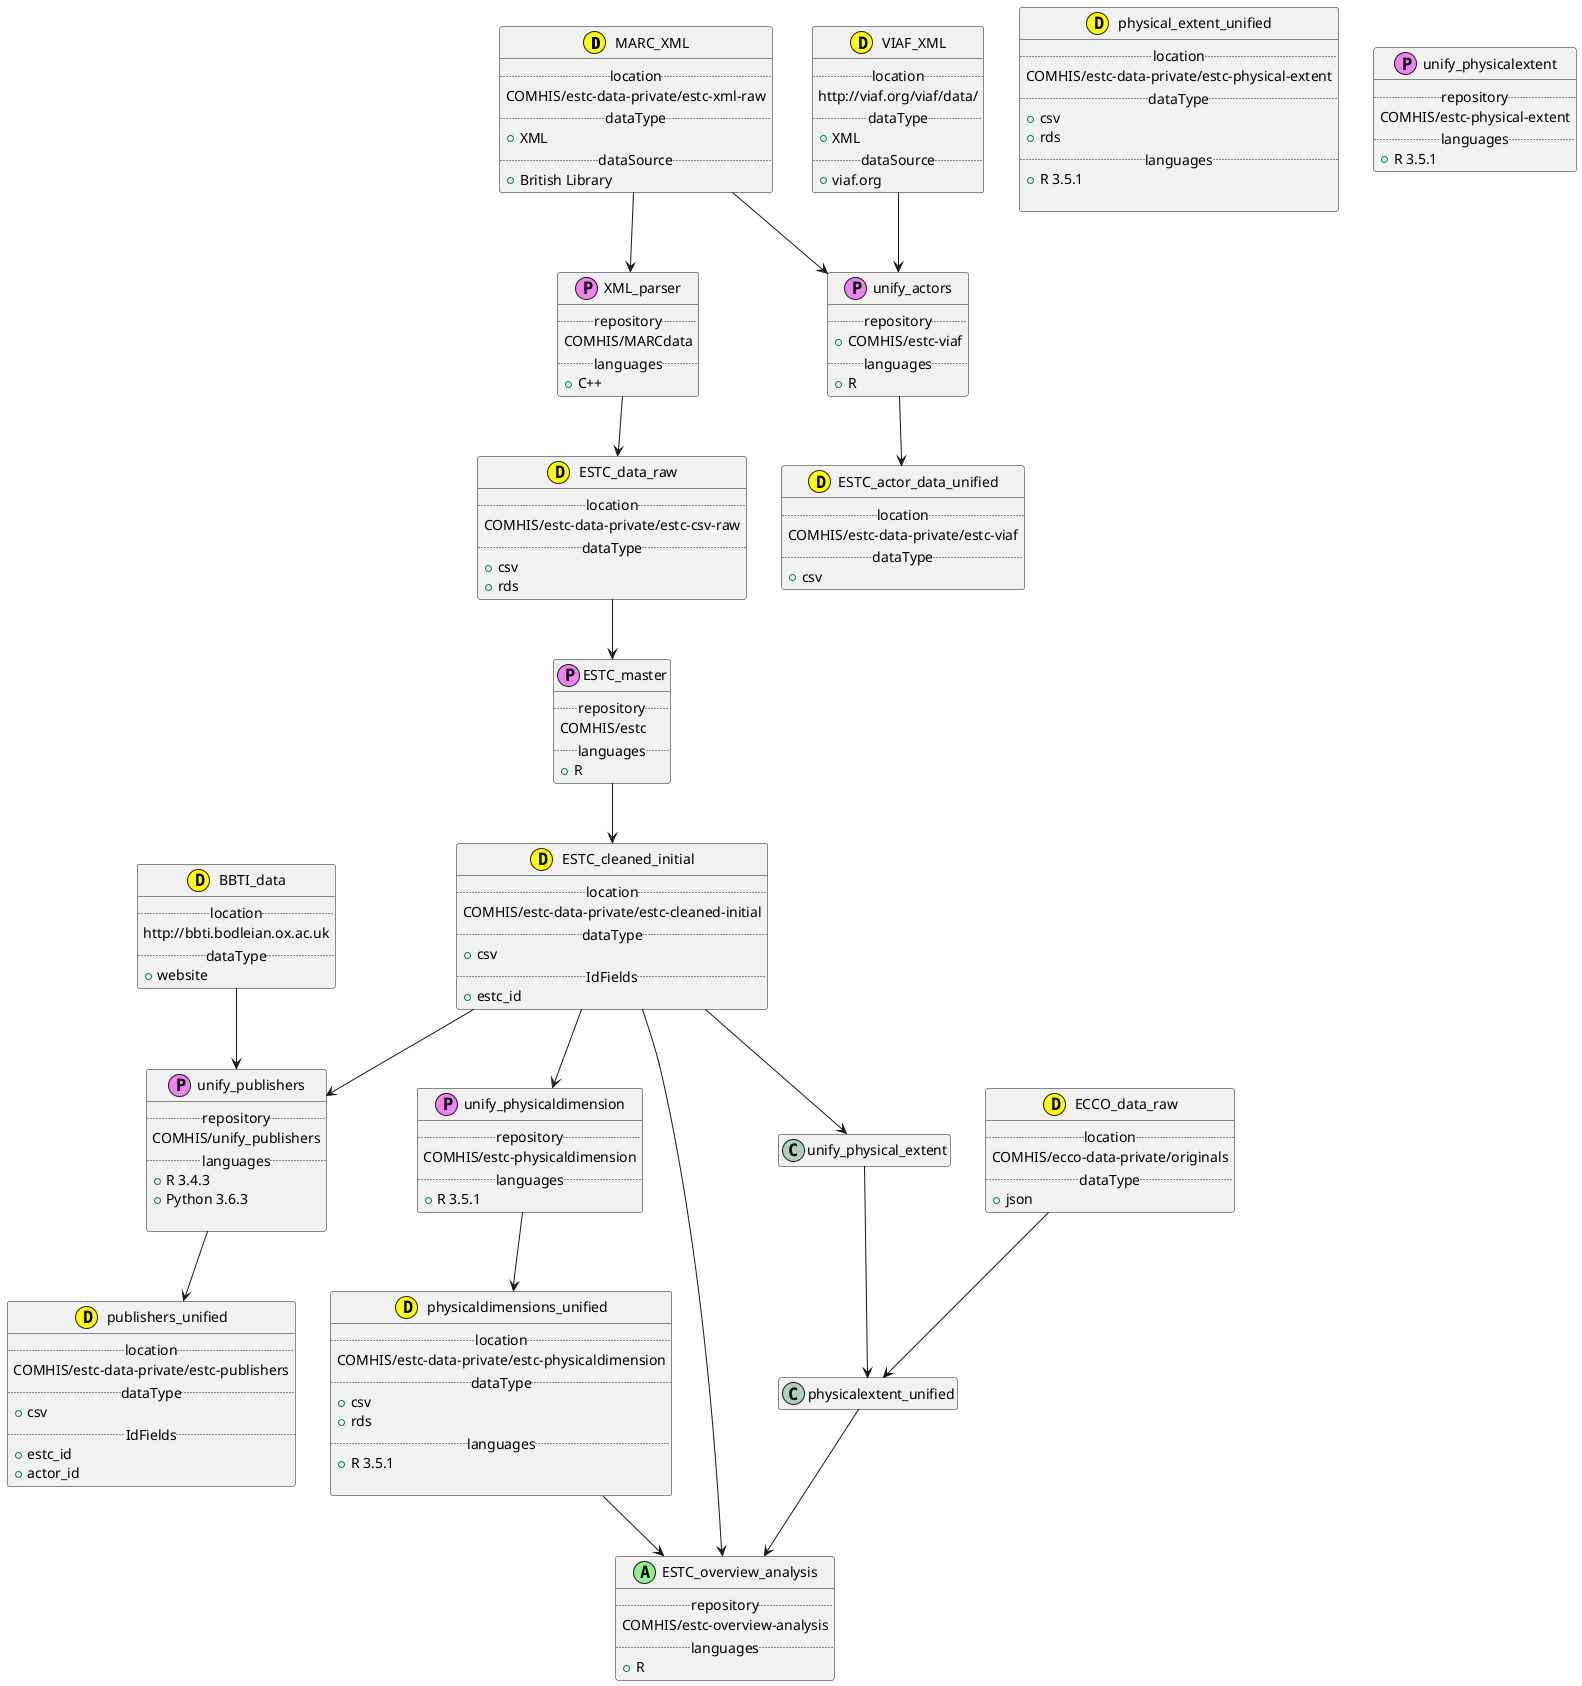 @startuml
' the image is built with https://github.com/jvantuyl/sublime_diagram_plugin
' sublimeText -plugin
' below code is PlantUML -standard (http://plantuml.com/)
' alt-m to build

' --- datasets ---
class MARC_XML << (D,yellow) >> {
    .. location ..
    COMHIS/estc-data-private/estc-xml-raw
    .. dataType ..
    + XML
    .. dataSource ..
    + British Library
}

class ESTC_data_raw << (D,yellow) >> {
    .. location ..
    COMHIS/estc-data-private/estc-csv-raw
    .. dataType ..
    + csv
    + rds    
}

class ESTC_cleaned_initial << (D,yellow) >> {
    .. location ..
    COMHIS/estc-data-private/estc-cleaned-initial
    .. dataType ..
    + csv
    .. IdFields ..
    + estc_id
}

class publishers_unified << (D,yellow) >> {
    .. location ..
    COMHIS/estc-data-private/estc-publishers
    .. dataType ..
    + csv
    .. IdFields ..
    + estc_id
    + actor_id
}

class physicaldimensions_unified << (D,yellow) >> {
    .. location ..
    COMHIS/estc-data-private/estc-physicaldimension
    .. dataType ..
    + csv
    + rds
    .. languages ..
    + R 3.5.1
    
}

class physical_extent_unified << (D,yellow) >> {
    .. location ..
    COMHIS/estc-data-private/estc-physical-extent
    .. dataType ..
    + csv
    + rds
    .. languages ..
    + R 3.5.1
    
}

class ESTC_actor_data_unified << (D,yellow) >> {
    .. location ..
    COMHIS/estc-data-private/estc-viaf
    .. dataType ..
    + csv
}


class BBTI_data << (D,yellow) >> {
    .. location ..
    http://bbti.bodleian.ox.ac.uk
    .. dataType ..
    + website
}

class VIAF_XML << (D,yellow) >> {
    .. location ..
    http://viaf.org/viaf/data/
    .. dataType ..
    + XML
    .. dataSource ..
    + viaf.org
}

class ECCO_data_raw << (D,yellow) >> {
    .. location ..
    COMHIS/ecco-data-private/originals
    .. dataType ..
    + json
}

'  --- data processing scripts ---
class XML_parser << (P,violet) >> {
    .. repository ..
    COMHIS/MARCdata
    .. languages ..
    + C++
}

class ESTC_master << (P,violet) >> {
    .. repository ..
    COMHIS/estc
    .. languages ..
    + R
}

class unify_publishers << (P,violet) >> {
    .. repository ..
    COMHIS/unify_publishers
    .. languages ..
    + R 3.4.3
    + Python 3.6.3

}


class unify_physicaldimension << (P,violet) >> {
    .. repository ..
    COMHIS/estc-physicaldimension
    .. languages ..
    + R 3.5.1
}

class unify_physicalextent << (P,violet) >> {
    .. repository ..
    COMHIS/estc-physical-extent
    .. languages ..
    + R 3.5.1
}


' --- analysis scripts ---
class ESTC_overview_analysis << (A,lightgreen) >> {
    .. repository ..
    COMHIS/estc-overview-analysis
    .. languages ..
    + R
}


' Mark's boxes
class unify_actors << (P,violet) >> {
    .. repository ..
    + COMHIS/estc-viaf
    .. languages ..
    + R
}

' Authors (and other actors)
VIAF_XML --> unify_actors
MARC_XML --> unify_actors
unify_actors --> ESTC_actor_data_unified

MARC_XML --> XML_parser
XML_parser --> ESTC_data_raw

ESTC_data_raw --> ESTC_master
ESTC_master --> ESTC_cleaned_initial
ESTC_cleaned_initial --> unify_publishers
ESTC_cleaned_initial --> unify_physicaldimension
ESTC_cleaned_initial --> unify_physical_extent


' Publishers
BBTI_data --> unify_publishers
unify_publishers --> publishers_unified


' Physical dimension
unify_physicaldimension --> physicaldimensions_unified

' Physical extent
ECCO_data_raw --> physicalextent_unified
unify_physical_extent --> physicalextent_unified


' Analysis
ESTC_cleaned_initial --> ESTC_overview_analysis
physicaldimensions_unified --> ESTC_overview_analysis
physicalextent_unified --> ESTC_overview_analysis

hide empty members
' hide circle
@enduml
